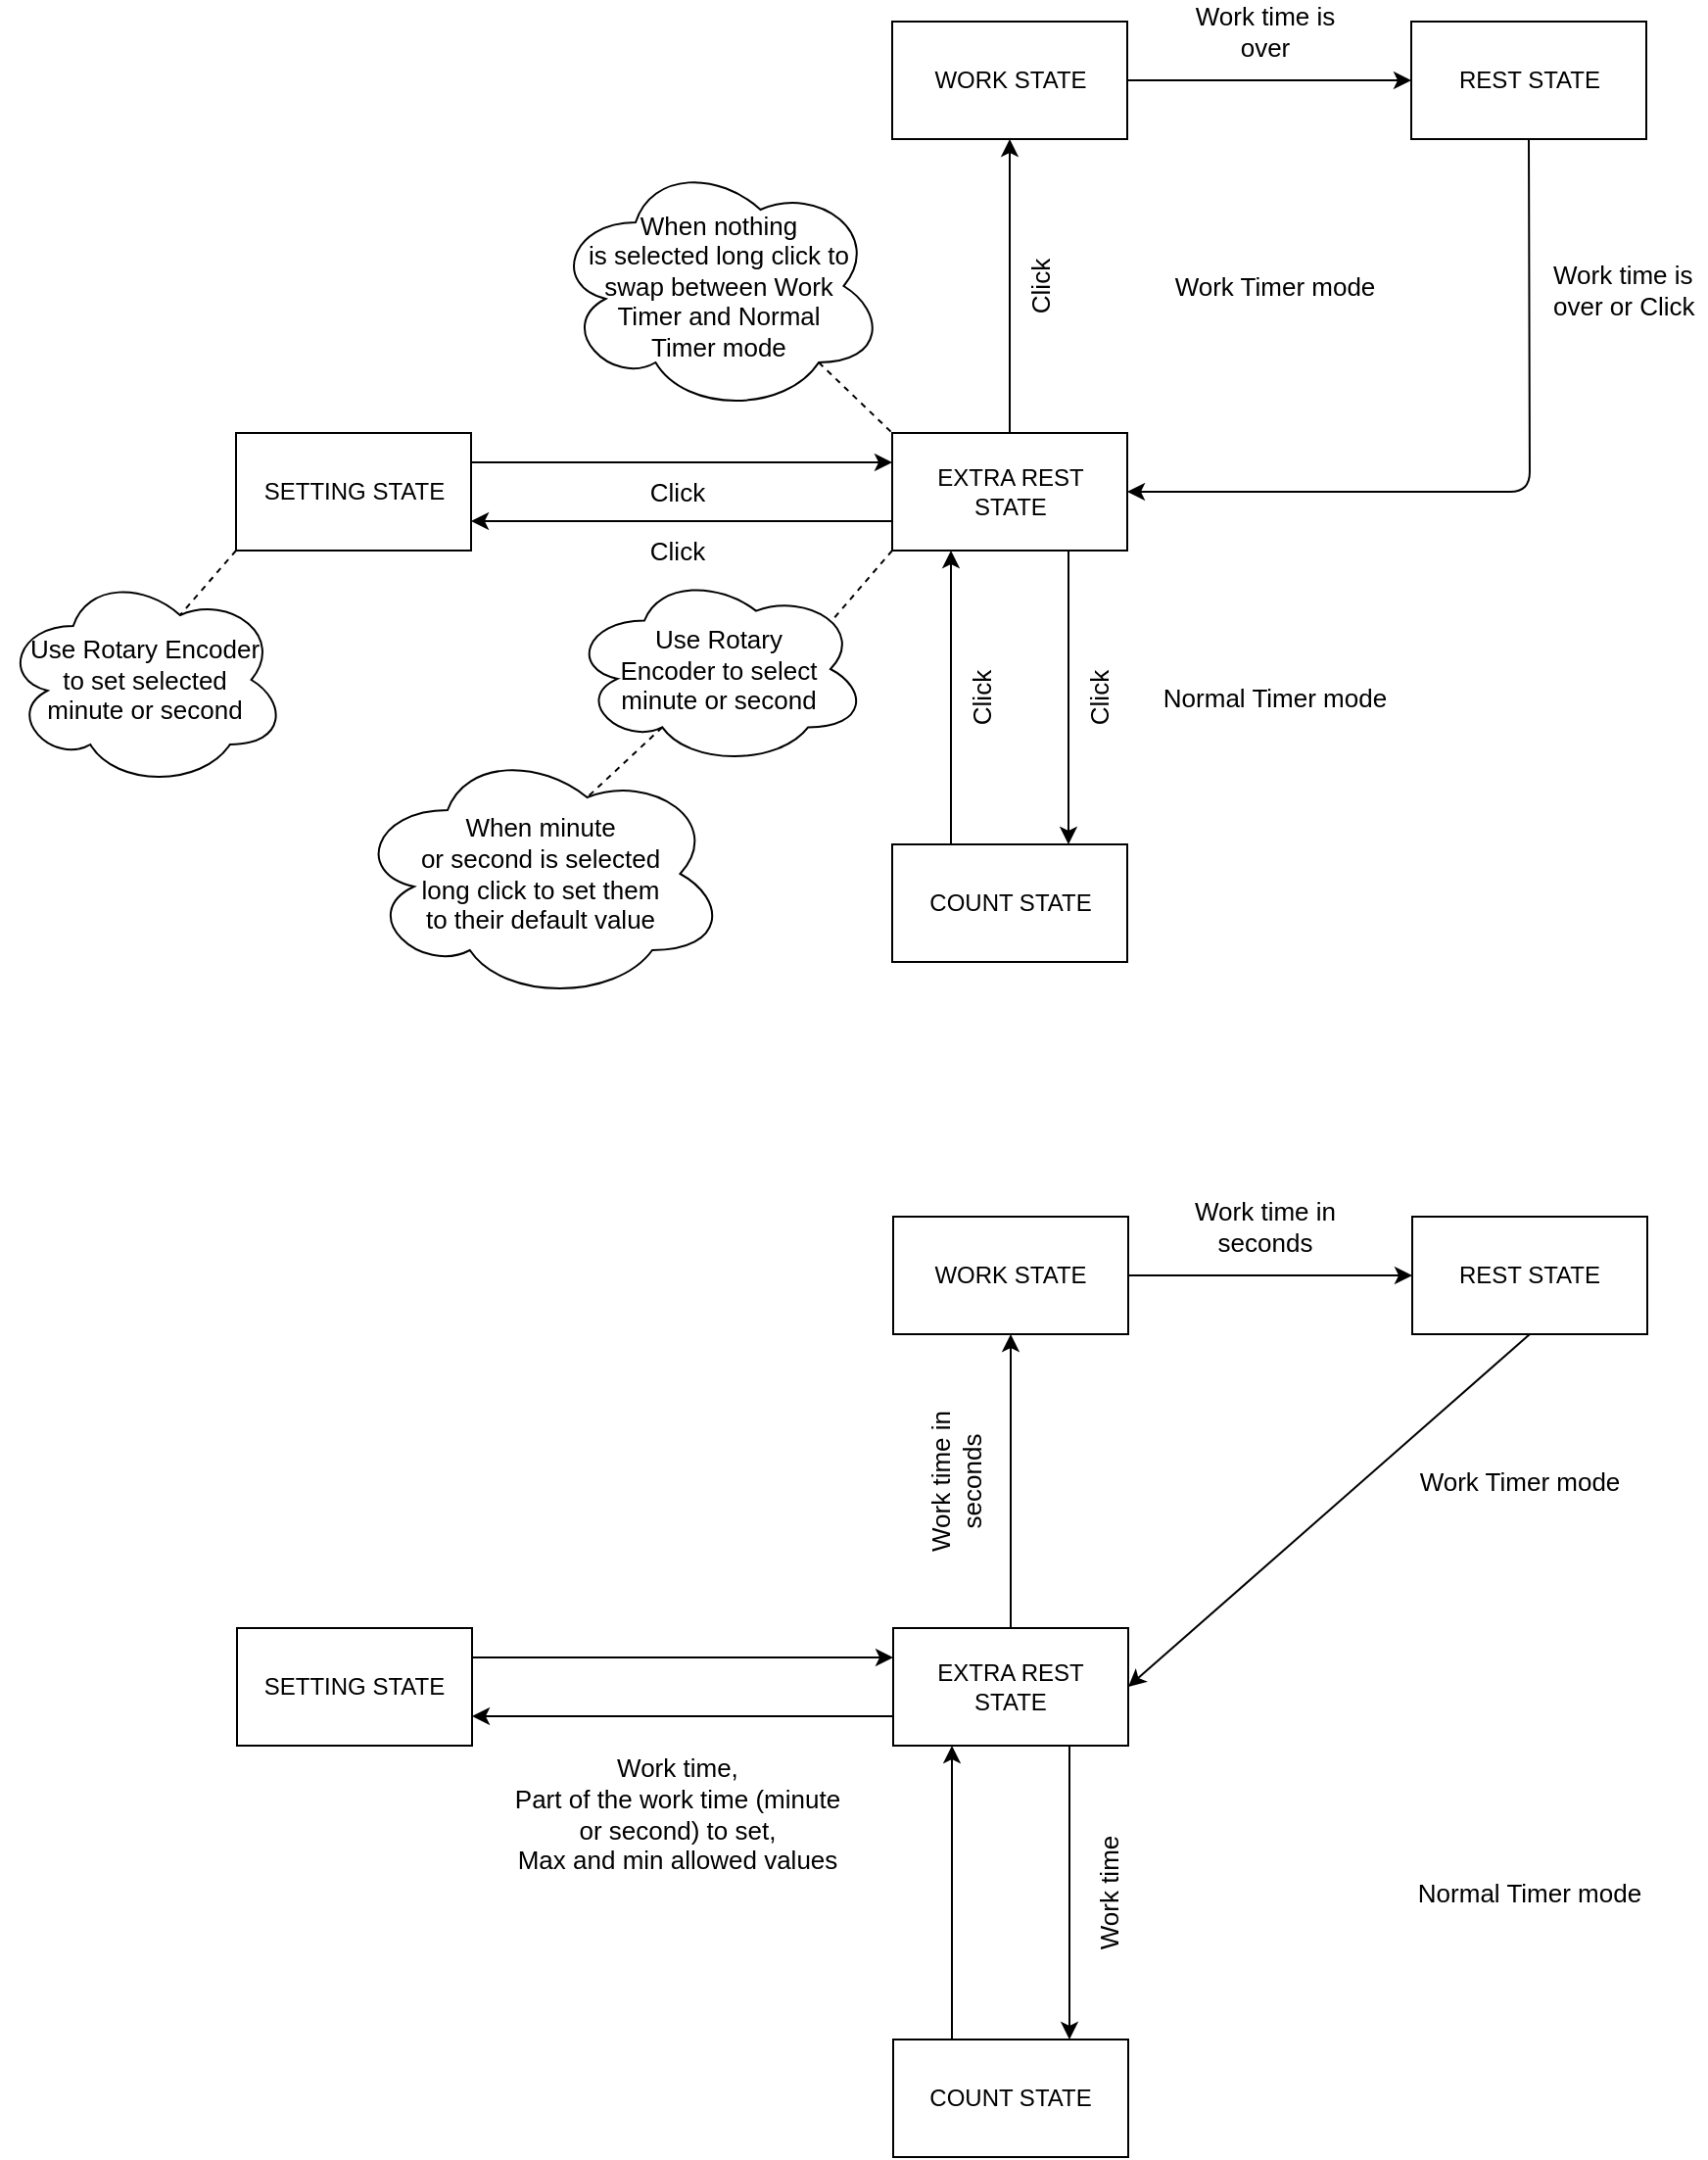 <mxfile>
    <diagram id="Uf93iF11Qrb-FCjZKI1r" name="Page-1">
        <mxGraphModel dx="1581" dy="1682" grid="1" gridSize="10" guides="1" tooltips="1" connect="1" arrows="1" fold="1" page="1" pageScale="1" pageWidth="850" pageHeight="1100" background="#ffffff" math="0" shadow="0">
            <root>
                <mxCell id="0"/>
                <mxCell id="1" parent="0"/>
                <mxCell id="6" value="" style="edgeStyle=none;html=1;exitX=1;exitY=0.5;exitDx=0;exitDy=0;entryX=0;entryY=0.5;entryDx=0;entryDy=0;strokeColor=#000000;fontColor=#000000;labelBackgroundColor=none;" parent="1" source="2" target="3" edge="1">
                    <mxGeometry relative="1" as="geometry"/>
                </mxCell>
                <mxCell id="2" value="&lt;font color=&quot;#000000&quot;&gt;WORK STATE&lt;/font&gt;" style="whiteSpace=wrap;html=1;fillColor=none;strokeColor=#000000;" parent="1" vertex="1">
                    <mxGeometry x="365" y="310" width="120" height="60" as="geometry"/>
                </mxCell>
                <mxCell id="10" style="edgeStyle=none;html=1;exitX=0.5;exitY=1;exitDx=0;exitDy=0;entryX=1;entryY=0.5;entryDx=0;entryDy=0;strokeColor=#000000;fontColor=#000000;" parent="1" source="3" target="4" edge="1">
                    <mxGeometry relative="1" as="geometry"/>
                </mxCell>
                <mxCell id="3" value="&lt;font color=&quot;#000000&quot;&gt;REST STATE&lt;/font&gt;" style="whiteSpace=wrap;html=1;fillColor=none;strokeColor=#000000;" parent="1" vertex="1">
                    <mxGeometry x="630" y="310" width="120" height="60" as="geometry"/>
                </mxCell>
                <mxCell id="5" value="" style="edgeStyle=none;html=1;exitX=0.5;exitY=0;exitDx=0;exitDy=0;entryX=0.5;entryY=1;entryDx=0;entryDy=0;fontColor=#000000;strokeColor=#000000;labelBackgroundColor=none;" parent="1" source="4" target="2" edge="1">
                    <mxGeometry relative="1" as="geometry"/>
                </mxCell>
                <mxCell id="8" style="edgeStyle=none;html=1;exitX=0;exitY=0.25;exitDx=0;exitDy=0;entryX=1;entryY=0.25;entryDx=0;entryDy=0;strokeColor=#000000;fontColor=#000000;endArrow=none;endFill=0;startArrow=classic;startFill=1;" parent="1" source="4" target="7" edge="1">
                    <mxGeometry relative="1" as="geometry"/>
                </mxCell>
                <mxCell id="15" style="edgeStyle=none;html=1;exitX=0.25;exitY=1;exitDx=0;exitDy=0;entryX=0.25;entryY=0;entryDx=0;entryDy=0;labelBackgroundColor=none;strokeColor=#000000;fontSize=13;fontColor=#000000;startArrow=classic;startFill=1;endArrow=none;endFill=0;" parent="1" source="4" target="14" edge="1">
                    <mxGeometry relative="1" as="geometry"/>
                </mxCell>
                <mxCell id="4" value="&lt;font color=&quot;#000000&quot;&gt;EXTRA REST&lt;br&gt;STATE&lt;/font&gt;" style="whiteSpace=wrap;html=1;fillColor=none;strokeColor=#000000;" parent="1" vertex="1">
                    <mxGeometry x="365" y="520" width="120" height="60" as="geometry"/>
                </mxCell>
                <mxCell id="9" style="edgeStyle=none;html=1;exitX=1;exitY=0.75;exitDx=0;exitDy=0;entryX=0;entryY=0.75;entryDx=0;entryDy=0;strokeColor=#000000;fontColor=#000000;startArrow=classic;startFill=1;endArrow=none;endFill=0;" parent="1" source="7" target="4" edge="1">
                    <mxGeometry relative="1" as="geometry"/>
                </mxCell>
                <mxCell id="7" value="&lt;font color=&quot;#000000&quot;&gt;SETTING STATE&lt;/font&gt;" style="whiteSpace=wrap;html=1;fillColor=none;strokeColor=#000000;" parent="1" vertex="1">
                    <mxGeometry x="30" y="520" width="120" height="60" as="geometry"/>
                </mxCell>
                <mxCell id="11" value="&lt;font style=&quot;font-size: 13px;&quot;&gt;Work time in seconds&lt;/font&gt;" style="text;strokeColor=none;align=center;fillColor=none;html=1;verticalAlign=middle;whiteSpace=wrap;rounded=0;fontColor=#000000;rotation=270;" parent="1" vertex="1">
                    <mxGeometry x="352" y="430" width="90" height="30" as="geometry"/>
                </mxCell>
                <mxCell id="12" value="&lt;font style=&quot;font-size: 13px;&quot;&gt;Work time in seconds&lt;/font&gt;" style="text;strokeColor=none;align=center;fillColor=none;html=1;verticalAlign=middle;whiteSpace=wrap;rounded=0;fontColor=#000000;" parent="1" vertex="1">
                    <mxGeometry x="510" y="300" width="90" height="30" as="geometry"/>
                </mxCell>
                <mxCell id="13" value="&lt;font style=&quot;font-size: 13px;&quot;&gt;Work time,&lt;br&gt;Part of the work time (minute or second) to set,&lt;br&gt;Max and min allowed values&lt;br&gt;&lt;/font&gt;" style="text;strokeColor=none;align=center;fillColor=none;html=1;verticalAlign=middle;whiteSpace=wrap;rounded=0;fontColor=#000000;" parent="1" vertex="1">
                    <mxGeometry x="170" y="580" width="170" height="70" as="geometry"/>
                </mxCell>
                <mxCell id="16" style="edgeStyle=none;html=1;exitX=0.75;exitY=0;exitDx=0;exitDy=0;entryX=0.75;entryY=1;entryDx=0;entryDy=0;labelBackgroundColor=none;strokeColor=#000000;fontSize=13;fontColor=#000000;startArrow=classic;startFill=1;endArrow=none;endFill=0;" parent="1" source="14" target="4" edge="1">
                    <mxGeometry relative="1" as="geometry"/>
                </mxCell>
                <mxCell id="14" value="&lt;font color=&quot;#000000&quot;&gt;COUNT STATE&lt;/font&gt;" style="whiteSpace=wrap;html=1;fillColor=none;strokeColor=#000000;" parent="1" vertex="1">
                    <mxGeometry x="365" y="730" width="120" height="60" as="geometry"/>
                </mxCell>
                <mxCell id="17" value="&lt;font style=&quot;font-size: 13px;&quot;&gt;Work time&lt;/font&gt;" style="text;strokeColor=none;align=center;fillColor=none;html=1;verticalAlign=middle;whiteSpace=wrap;rounded=0;fontColor=#000000;rotation=270;" parent="1" vertex="1">
                    <mxGeometry x="430" y="640" width="90" height="30" as="geometry"/>
                </mxCell>
                <mxCell id="18" value="Work Timer mode" style="text;strokeColor=none;align=center;fillColor=none;html=1;verticalAlign=middle;whiteSpace=wrap;rounded=0;fontSize=13;fontColor=#000000;" parent="1" vertex="1">
                    <mxGeometry x="620" y="430" width="130" height="30" as="geometry"/>
                </mxCell>
                <mxCell id="19" value="Normal Timer mode" style="text;strokeColor=none;align=center;fillColor=none;html=1;verticalAlign=middle;whiteSpace=wrap;rounded=0;fontSize=13;fontColor=#000000;" parent="1" vertex="1">
                    <mxGeometry x="625" y="640" width="130" height="30" as="geometry"/>
                </mxCell>
                <mxCell id="38" value="" style="edgeStyle=none;html=1;exitX=1;exitY=0.5;exitDx=0;exitDy=0;entryX=0;entryY=0.5;entryDx=0;entryDy=0;strokeColor=#000000;fontColor=#000000;labelBackgroundColor=none;" edge="1" parent="1" source="39" target="41">
                    <mxGeometry relative="1" as="geometry"/>
                </mxCell>
                <mxCell id="39" value="&lt;font color=&quot;#000000&quot;&gt;WORK STATE&lt;/font&gt;" style="whiteSpace=wrap;html=1;fillColor=none;strokeColor=#000000;" vertex="1" parent="1">
                    <mxGeometry x="364.5" y="-300" width="120" height="60" as="geometry"/>
                </mxCell>
                <mxCell id="40" style="edgeStyle=none;html=1;exitX=0.5;exitY=1;exitDx=0;exitDy=0;entryX=1;entryY=0.5;entryDx=0;entryDy=0;strokeColor=#000000;fontColor=#000000;" edge="1" parent="1" source="41" target="45">
                    <mxGeometry relative="1" as="geometry">
                        <Array as="points">
                            <mxPoint x="690" y="-60"/>
                        </Array>
                    </mxGeometry>
                </mxCell>
                <mxCell id="41" value="&lt;font color=&quot;#000000&quot;&gt;REST STATE&lt;/font&gt;" style="whiteSpace=wrap;html=1;fillColor=none;strokeColor=#000000;" vertex="1" parent="1">
                    <mxGeometry x="629.5" y="-300" width="120" height="60" as="geometry"/>
                </mxCell>
                <mxCell id="42" value="" style="edgeStyle=none;html=1;exitX=0.5;exitY=0;exitDx=0;exitDy=0;entryX=0.5;entryY=1;entryDx=0;entryDy=0;fontColor=#000000;strokeColor=#000000;labelBackgroundColor=none;" edge="1" parent="1" source="45" target="39">
                    <mxGeometry relative="1" as="geometry"/>
                </mxCell>
                <mxCell id="43" style="edgeStyle=none;html=1;exitX=0;exitY=0.25;exitDx=0;exitDy=0;entryX=1;entryY=0.25;entryDx=0;entryDy=0;strokeColor=#000000;fontColor=#000000;endArrow=none;endFill=0;startArrow=classic;startFill=1;" edge="1" parent="1" source="45" target="47">
                    <mxGeometry relative="1" as="geometry"/>
                </mxCell>
                <mxCell id="44" style="edgeStyle=none;html=1;exitX=0.25;exitY=1;exitDx=0;exitDy=0;entryX=0.25;entryY=0;entryDx=0;entryDy=0;labelBackgroundColor=none;strokeColor=#000000;fontSize=13;fontColor=#000000;startArrow=classic;startFill=1;endArrow=none;endFill=0;" edge="1" parent="1" source="45" target="52">
                    <mxGeometry relative="1" as="geometry"/>
                </mxCell>
                <mxCell id="66" style="edgeStyle=none;html=1;exitX=0;exitY=1;exitDx=0;exitDy=0;entryX=0.88;entryY=0.25;entryDx=0;entryDy=0;entryPerimeter=0;strokeColor=#000000;fontSize=13;fontColor=#000000;startArrow=none;startFill=0;endArrow=none;endFill=0;dashed=1;" edge="1" parent="1" source="45" target="63">
                    <mxGeometry relative="1" as="geometry"/>
                </mxCell>
                <mxCell id="45" value="&lt;font color=&quot;#000000&quot;&gt;EXTRA REST&lt;br&gt;STATE&lt;/font&gt;" style="whiteSpace=wrap;html=1;fillColor=none;strokeColor=#000000;" vertex="1" parent="1">
                    <mxGeometry x="364.5" y="-90" width="120" height="60" as="geometry"/>
                </mxCell>
                <mxCell id="46" style="edgeStyle=none;html=1;exitX=1;exitY=0.75;exitDx=0;exitDy=0;entryX=0;entryY=0.75;entryDx=0;entryDy=0;strokeColor=#000000;fontColor=#000000;startArrow=classic;startFill=1;endArrow=none;endFill=0;" edge="1" parent="1" source="47" target="45">
                    <mxGeometry relative="1" as="geometry"/>
                </mxCell>
                <mxCell id="69" style="edgeStyle=none;html=1;exitX=0;exitY=1;exitDx=0;exitDy=0;entryX=0.625;entryY=0.2;entryDx=0;entryDy=0;entryPerimeter=0;dashed=1;strokeColor=#000000;fontSize=13;fontColor=#000000;startArrow=none;startFill=0;endArrow=none;endFill=0;" edge="1" parent="1" source="47" target="67">
                    <mxGeometry relative="1" as="geometry"/>
                </mxCell>
                <mxCell id="47" value="&lt;font color=&quot;#000000&quot;&gt;SETTING STATE&lt;/font&gt;" style="whiteSpace=wrap;html=1;fillColor=none;strokeColor=#000000;" vertex="1" parent="1">
                    <mxGeometry x="29.5" y="-90" width="120" height="60" as="geometry"/>
                </mxCell>
                <mxCell id="49" value="&lt;font style=&quot;font-size: 13px;&quot;&gt;Work time is over&lt;/font&gt;" style="text;strokeColor=none;align=center;fillColor=none;html=1;verticalAlign=middle;whiteSpace=wrap;rounded=0;fontColor=#000000;" vertex="1" parent="1">
                    <mxGeometry x="509.5" y="-310" width="90" height="30" as="geometry"/>
                </mxCell>
                <mxCell id="51" style="edgeStyle=none;html=1;exitX=0.75;exitY=0;exitDx=0;exitDy=0;entryX=0.75;entryY=1;entryDx=0;entryDy=0;labelBackgroundColor=none;strokeColor=#000000;fontSize=13;fontColor=#000000;startArrow=classic;startFill=1;endArrow=none;endFill=0;" edge="1" parent="1" source="52" target="45">
                    <mxGeometry relative="1" as="geometry"/>
                </mxCell>
                <mxCell id="52" value="&lt;font color=&quot;#000000&quot;&gt;COUNT STATE&lt;/font&gt;" style="whiteSpace=wrap;html=1;fillColor=none;strokeColor=#000000;" vertex="1" parent="1">
                    <mxGeometry x="364.5" y="120" width="120" height="60" as="geometry"/>
                </mxCell>
                <mxCell id="53" value="&lt;span style=&quot;font-size: 13px;&quot;&gt;Click&lt;/span&gt;" style="text;strokeColor=none;align=center;fillColor=none;html=1;verticalAlign=middle;whiteSpace=wrap;rounded=0;fontColor=#000000;rotation=270;" vertex="1" parent="1">
                    <mxGeometry x="425" y="30" width="90" height="30" as="geometry"/>
                </mxCell>
                <mxCell id="54" value="Work Timer mode" style="text;strokeColor=none;align=center;fillColor=none;html=1;verticalAlign=middle;whiteSpace=wrap;rounded=0;fontSize=13;fontColor=#000000;" vertex="1" parent="1">
                    <mxGeometry x="494.5" y="-180" width="130" height="30" as="geometry"/>
                </mxCell>
                <mxCell id="55" value="Normal Timer mode" style="text;strokeColor=none;align=center;fillColor=none;html=1;verticalAlign=middle;whiteSpace=wrap;rounded=0;fontSize=13;fontColor=#000000;" vertex="1" parent="1">
                    <mxGeometry x="494.5" y="30" width="130" height="30" as="geometry"/>
                </mxCell>
                <mxCell id="56" value="&lt;span style=&quot;font-size: 13px;&quot;&gt;Click&lt;/span&gt;" style="text;strokeColor=none;align=center;fillColor=none;html=1;verticalAlign=middle;whiteSpace=wrap;rounded=0;fontColor=#000000;rotation=270;" vertex="1" parent="1">
                    <mxGeometry x="365" y="30" width="90" height="30" as="geometry"/>
                </mxCell>
                <mxCell id="57" value="&lt;span style=&quot;font-size: 13px;&quot;&gt;Click&lt;/span&gt;" style="text;strokeColor=none;align=center;fillColor=none;html=1;verticalAlign=middle;whiteSpace=wrap;rounded=0;fontColor=#000000;rotation=270;" vertex="1" parent="1">
                    <mxGeometry x="395" y="-180" width="90" height="30" as="geometry"/>
                </mxCell>
                <mxCell id="58" value="&lt;span style=&quot;color: rgb(0, 0, 0); font-family: Helvetica; font-size: 13px; font-style: normal; font-variant-ligatures: normal; font-variant-caps: normal; font-weight: 400; letter-spacing: normal; orphans: 2; text-align: center; text-indent: 0px; text-transform: none; widows: 2; word-spacing: 0px; -webkit-text-stroke-width: 0px; text-decoration-thickness: initial; text-decoration-style: initial; text-decoration-color: initial; float: none; display: inline !important;&quot;&gt;Work time is over or Click&lt;/span&gt;" style="text;whiteSpace=wrap;html=1;labelBackgroundColor=none;" vertex="1" parent="1">
                    <mxGeometry x="700" y="-185" width="80" height="40" as="geometry"/>
                </mxCell>
                <mxCell id="59" value="&lt;span style=&quot;font-size: 13px;&quot;&gt;Click&lt;/span&gt;" style="text;strokeColor=none;align=center;fillColor=none;html=1;verticalAlign=middle;whiteSpace=wrap;rounded=0;fontColor=#000000;rotation=0;" vertex="1" parent="1">
                    <mxGeometry x="210" y="-45" width="90" height="30" as="geometry"/>
                </mxCell>
                <mxCell id="60" value="&lt;span style=&quot;font-size: 13px;&quot;&gt;Click&lt;/span&gt;" style="text;strokeColor=none;align=center;fillColor=none;html=1;verticalAlign=middle;whiteSpace=wrap;rounded=0;fontColor=#000000;rotation=0;" vertex="1" parent="1">
                    <mxGeometry x="210" y="-75" width="90" height="30" as="geometry"/>
                </mxCell>
                <mxCell id="72" style="edgeStyle=none;html=1;exitX=0.31;exitY=0.8;exitDx=0;exitDy=0;exitPerimeter=0;entryX=0.625;entryY=0.2;entryDx=0;entryDy=0;entryPerimeter=0;dashed=1;strokeColor=#000000;fontSize=13;fontColor=#000000;startArrow=none;startFill=0;endArrow=none;endFill=0;" edge="1" parent="1" source="63" target="71">
                    <mxGeometry relative="1" as="geometry"/>
                </mxCell>
                <mxCell id="63" value="&lt;span style=&quot;color: rgb(0, 0, 0); font-family: Helvetica; font-size: 13px; font-style: normal; font-variant-ligatures: normal; font-variant-caps: normal; font-weight: 400; letter-spacing: normal; orphans: 2; text-align: center; text-indent: 0px; text-transform: none; widows: 2; word-spacing: 0px; -webkit-text-stroke-width: 0px; text-decoration-thickness: initial; text-decoration-style: initial; text-decoration-color: initial; float: none; display: inline !important;&quot;&gt;Use Rotary&lt;br&gt;Encoder to select&lt;br&gt;minute or second&lt;/span&gt;" style="ellipse;shape=cloud;whiteSpace=wrap;html=1;labelBackgroundColor=none;fontSize=13;fontColor=#000000;fillColor=none;strokeColor=#000000;" vertex="1" parent="1">
                    <mxGeometry x="200" y="-19" width="152" height="99" as="geometry"/>
                </mxCell>
                <mxCell id="67" value="&lt;span style=&quot;color: rgb(0, 0, 0); font-family: Helvetica; font-size: 13px; font-style: normal; font-variant-ligatures: normal; font-variant-caps: normal; font-weight: 400; letter-spacing: normal; orphans: 2; text-align: center; text-indent: 0px; text-transform: none; widows: 2; word-spacing: 0px; -webkit-text-stroke-width: 0px; text-decoration-thickness: initial; text-decoration-style: initial; text-decoration-color: initial; float: none; display: inline !important;&quot;&gt;Use Rotary Encoder&lt;br&gt;to set selected&lt;br&gt;minute or second&lt;/span&gt;" style="ellipse;shape=cloud;whiteSpace=wrap;html=1;labelBackgroundColor=none;strokeColor=#000000;fontSize=13;fontColor=#000000;fillColor=none;" vertex="1" parent="1">
                    <mxGeometry x="-90" y="-19" width="145.5" height="110" as="geometry"/>
                </mxCell>
                <mxCell id="71" value="When minute&lt;br&gt;or second is selected&lt;br&gt;long click to set them&lt;br&gt;to their default value" style="ellipse;shape=cloud;whiteSpace=wrap;html=1;labelBackgroundColor=none;strokeColor=#000000;fontSize=13;fontColor=#000000;fillColor=none;" vertex="1" parent="1">
                    <mxGeometry x="90" y="70" width="190" height="130" as="geometry"/>
                </mxCell>
                <mxCell id="75" style="edgeStyle=none;html=1;exitX=0.8;exitY=0.8;exitDx=0;exitDy=0;exitPerimeter=0;entryX=0;entryY=0;entryDx=0;entryDy=0;dashed=1;strokeColor=#000000;fontSize=13;fontColor=#000000;startArrow=none;startFill=0;endArrow=none;endFill=0;" edge="1" parent="1" source="74" target="45">
                    <mxGeometry relative="1" as="geometry"/>
                </mxCell>
                <mxCell id="74" value="When nothing&lt;br&gt;is selected long click to&lt;br&gt;swap between Work&lt;br&gt;Timer and Normal&lt;br&gt;Timer mode" style="ellipse;shape=cloud;whiteSpace=wrap;html=1;labelBackgroundColor=none;strokeColor=#000000;fontSize=13;fontColor=#000000;fillColor=none;" vertex="1" parent="1">
                    <mxGeometry x="191" y="-230" width="170" height="130" as="geometry"/>
                </mxCell>
            </root>
        </mxGraphModel>
    </diagram>
</mxfile>